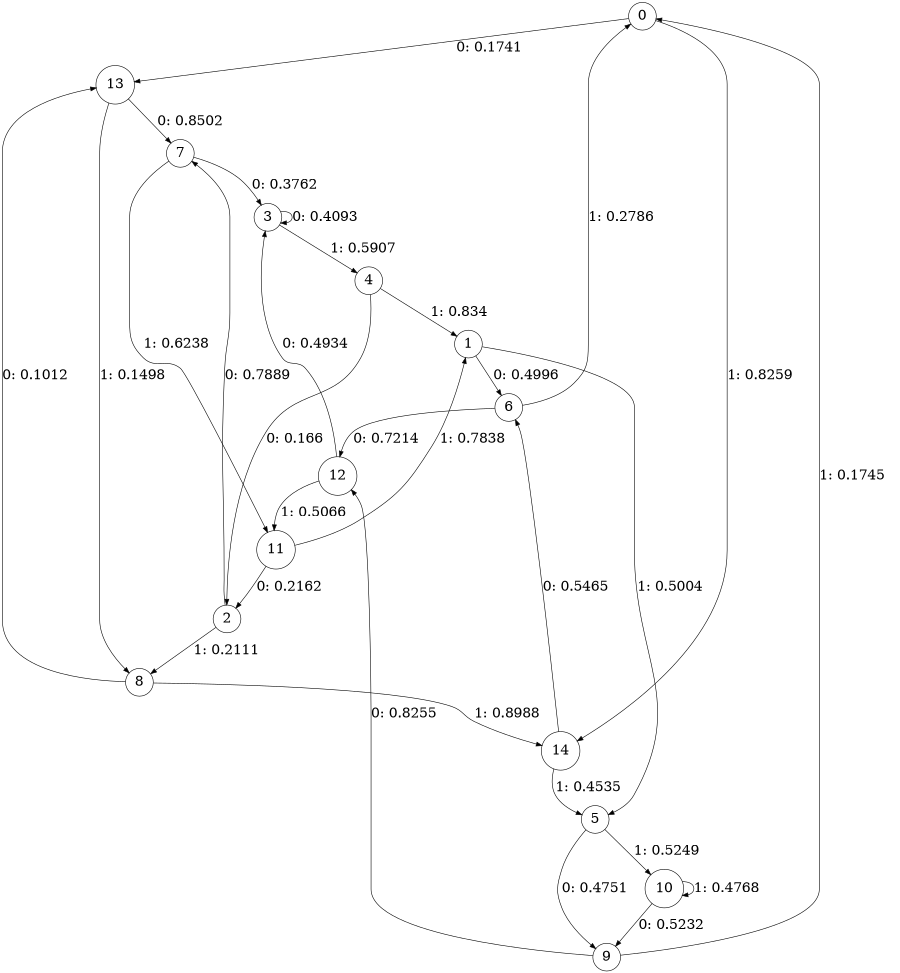 digraph "ch33randomL4" {
size = "6,8.5";
ratio = "fill";
node [shape = circle];
node [fontsize = 24];
edge [fontsize = 24];
0 -> 13 [label = "0: 0.1741   "];
0 -> 14 [label = "1: 0.8259   "];
1 -> 6 [label = "0: 0.4996   "];
1 -> 5 [label = "1: 0.5004   "];
2 -> 7 [label = "0: 0.7889   "];
2 -> 8 [label = "1: 0.2111   "];
3 -> 3 [label = "0: 0.4093   "];
3 -> 4 [label = "1: 0.5907   "];
4 -> 2 [label = "0: 0.166    "];
4 -> 1 [label = "1: 0.834    "];
5 -> 9 [label = "0: 0.4751   "];
5 -> 10 [label = "1: 0.5249   "];
6 -> 12 [label = "0: 0.7214   "];
6 -> 0 [label = "1: 0.2786   "];
7 -> 3 [label = "0: 0.3762   "];
7 -> 11 [label = "1: 0.6238   "];
8 -> 13 [label = "0: 0.1012   "];
8 -> 14 [label = "1: 0.8988   "];
9 -> 12 [label = "0: 0.8255   "];
9 -> 0 [label = "1: 0.1745   "];
10 -> 9 [label = "0: 0.5232   "];
10 -> 10 [label = "1: 0.4768   "];
11 -> 2 [label = "0: 0.2162   "];
11 -> 1 [label = "1: 0.7838   "];
12 -> 3 [label = "0: 0.4934   "];
12 -> 11 [label = "1: 0.5066   "];
13 -> 7 [label = "0: 0.8502   "];
13 -> 8 [label = "1: 0.1498   "];
14 -> 6 [label = "0: 0.5465   "];
14 -> 5 [label = "1: 0.4535   "];
}